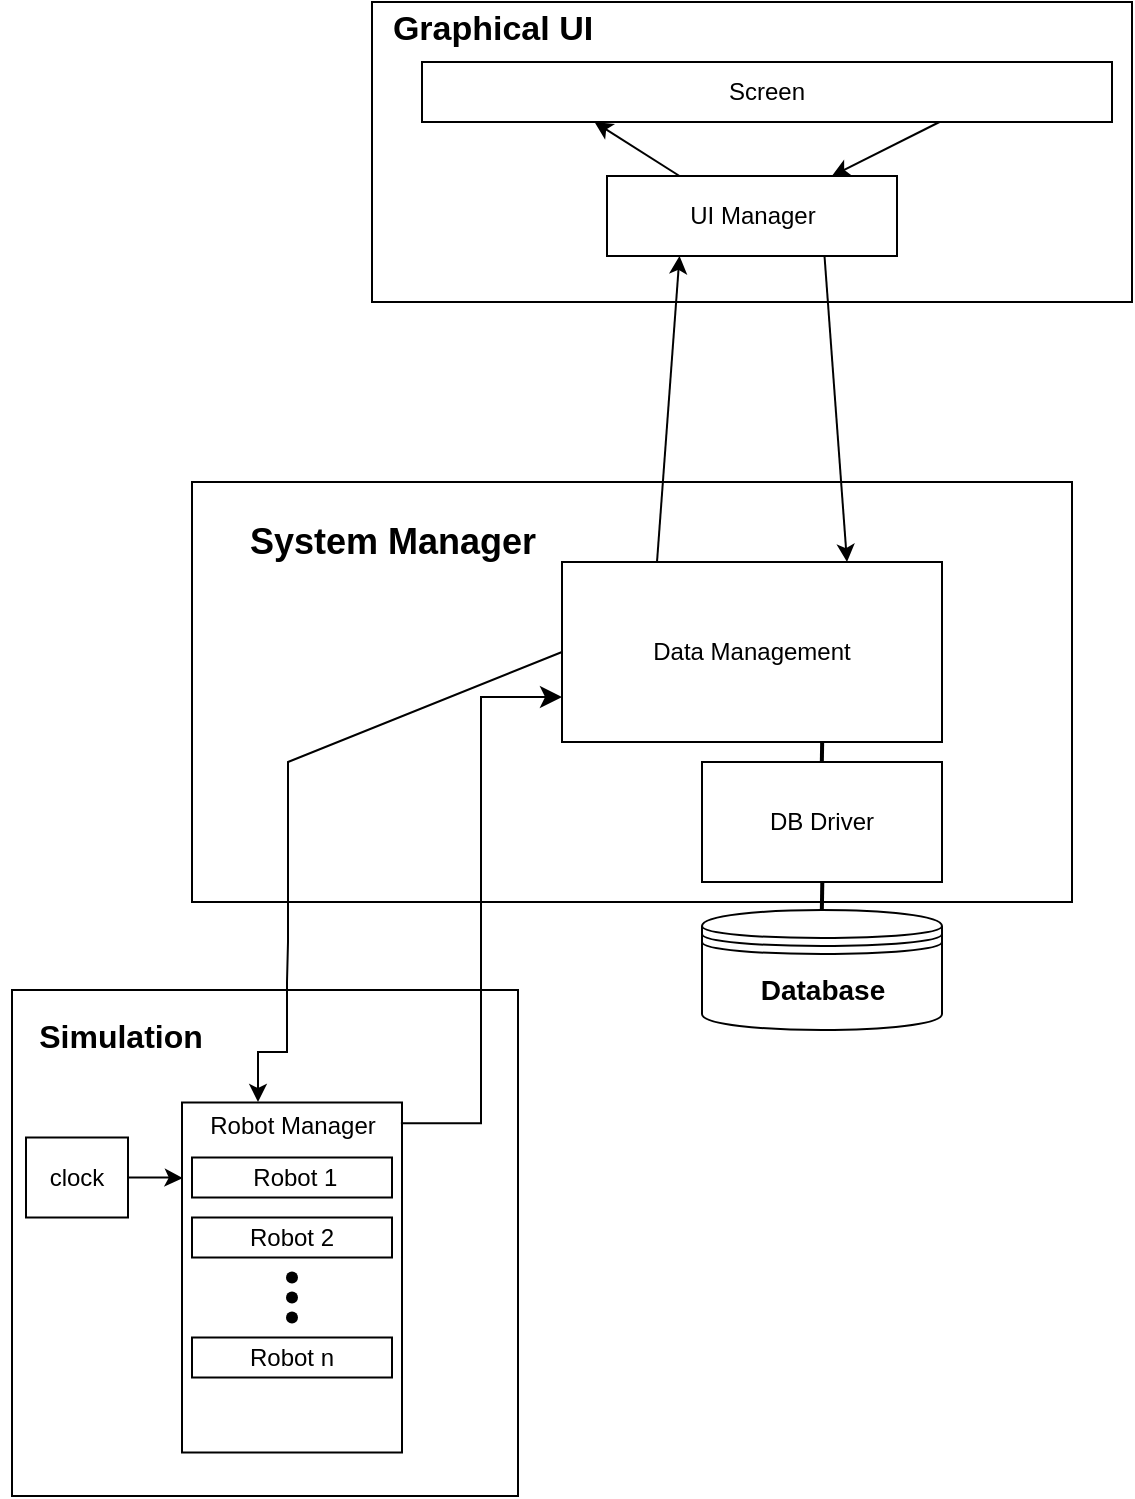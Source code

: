 <mxfile version="25.0.3">
  <diagram name="Page-1" id="lcvmRSjOZuHcPbLHE8Cq">
    <mxGraphModel dx="989" dy="486" grid="0" gridSize="10" guides="1" tooltips="1" connect="1" arrows="1" fold="1" page="1" pageScale="1" pageWidth="850" pageHeight="1100" math="0" shadow="0">
      <root>
        <mxCell id="0" />
        <mxCell id="1" parent="0" />
        <mxCell id="msmH5EXSjasn9MA0lJyU-74" value="" style="rounded=0;whiteSpace=wrap;html=1;" parent="1" vertex="1">
          <mxGeometry x="310" y="170" width="380" height="150" as="geometry" />
        </mxCell>
        <mxCell id="msmH5EXSjasn9MA0lJyU-13" value="" style="whiteSpace=wrap;html=1;aspect=fixed;" parent="1" vertex="1">
          <mxGeometry x="130" y="664" width="253" height="253" as="geometry" />
        </mxCell>
        <mxCell id="msmH5EXSjasn9MA0lJyU-10" value="" style="rounded=0;whiteSpace=wrap;html=1;" parent="1" vertex="1">
          <mxGeometry x="220" y="410" width="440" height="210" as="geometry" />
        </mxCell>
        <mxCell id="msmH5EXSjasn9MA0lJyU-8" value="" style="line;strokeWidth=2;html=1;rotation=-89;" parent="1" vertex="1">
          <mxGeometry x="525" y="540" width="20" height="10" as="geometry" />
        </mxCell>
        <mxCell id="msmH5EXSjasn9MA0lJyU-5" value="" style="line;strokeWidth=2;html=1;rotation=-89;" parent="1" vertex="1">
          <mxGeometry x="525" y="614" width="20" height="10" as="geometry" />
        </mxCell>
        <mxCell id="msmH5EXSjasn9MA0lJyU-1" value="Data Management" style="rounded=0;whiteSpace=wrap;html=1;" parent="1" vertex="1">
          <mxGeometry x="405" y="450" width="190" height="90" as="geometry" />
        </mxCell>
        <mxCell id="msmH5EXSjasn9MA0lJyU-2" value="DB Driver" style="rounded=0;whiteSpace=wrap;html=1;" parent="1" vertex="1">
          <mxGeometry x="475" y="550" width="120" height="60" as="geometry" />
        </mxCell>
        <mxCell id="msmH5EXSjasn9MA0lJyU-3" value="" style="shape=datastore;whiteSpace=wrap;html=1;" parent="1" vertex="1">
          <mxGeometry x="475" y="624" width="120" height="60" as="geometry" />
        </mxCell>
        <mxCell id="msmH5EXSjasn9MA0lJyU-53" style="edgeStyle=orthogonalEdgeStyle;rounded=0;orthogonalLoop=1;jettySize=auto;html=1;exitX=0.5;exitY=0;exitDx=0;exitDy=0;" parent="1" edge="1">
          <mxGeometry relative="1" as="geometry">
            <mxPoint x="267.5" y="660" as="sourcePoint" />
            <mxPoint x="253" y="720" as="targetPoint" />
            <Array as="points">
              <mxPoint x="268" y="695" />
              <mxPoint x="253" y="695" />
              <mxPoint x="253" y="700" />
            </Array>
          </mxGeometry>
        </mxCell>
        <mxCell id="msmH5EXSjasn9MA0lJyU-14" value="clock" style="rounded=0;whiteSpace=wrap;html=1;" parent="1" vertex="1">
          <mxGeometry x="137" y="737.75" width="51" height="40" as="geometry" />
        </mxCell>
        <mxCell id="Z3-9rGz5ZyOG3mZD8ffN-1" value="" style="rounded=0;whiteSpace=wrap;html=1;" parent="1" vertex="1">
          <mxGeometry x="215" y="720.25" width="110" height="175" as="geometry" />
        </mxCell>
        <mxCell id="msmH5EXSjasn9MA0lJyU-18" value="&amp;nbsp;Robot 1" style="rounded=0;whiteSpace=wrap;html=1;" parent="1" vertex="1">
          <mxGeometry x="220" y="747.75" width="100" height="20" as="geometry" />
        </mxCell>
        <mxCell id="msmH5EXSjasn9MA0lJyU-19" value="Robot 2" style="rounded=0;whiteSpace=wrap;html=1;" parent="1" vertex="1">
          <mxGeometry x="220" y="777.75" width="100" height="20" as="geometry" />
        </mxCell>
        <mxCell id="msmH5EXSjasn9MA0lJyU-21" value="Robot n" style="rounded=0;whiteSpace=wrap;html=1;" parent="1" vertex="1">
          <mxGeometry x="220" y="837.75" width="100" height="20" as="geometry" />
        </mxCell>
        <mxCell id="msmH5EXSjasn9MA0lJyU-39" value="" style="endArrow=none;html=1;rounded=0;entryX=0;entryY=0.5;entryDx=0;entryDy=0;exitX=0.5;exitY=0;exitDx=0;exitDy=0;" parent="1" target="msmH5EXSjasn9MA0lJyU-1" edge="1">
          <mxGeometry width="50" height="50" relative="1" as="geometry">
            <mxPoint x="267.5" y="660" as="sourcePoint" />
            <mxPoint x="410" y="610" as="targetPoint" />
            <Array as="points">
              <mxPoint x="268" y="640" />
              <mxPoint x="268" y="620" />
              <mxPoint x="268" y="550" />
            </Array>
          </mxGeometry>
        </mxCell>
        <mxCell id="msmH5EXSjasn9MA0lJyU-52" value="Simulation" style="text;strokeColor=none;fillColor=none;html=1;fontSize=16;fontStyle=1;verticalAlign=middle;align=center;" parent="1" vertex="1">
          <mxGeometry x="124" y="674" width="120" height="26" as="geometry" />
        </mxCell>
        <mxCell id="msmH5EXSjasn9MA0lJyU-58" value="System Manager" style="text;strokeColor=none;fillColor=none;html=1;fontSize=18;fontStyle=1;verticalAlign=middle;align=center;" parent="1" vertex="1">
          <mxGeometry x="270" y="420" width="100" height="40" as="geometry" />
        </mxCell>
        <mxCell id="msmH5EXSjasn9MA0lJyU-59" value="Database" style="text;strokeColor=none;fillColor=none;html=1;fontSize=14;fontStyle=1;verticalAlign=middle;align=center;" parent="1" vertex="1">
          <mxGeometry x="485" y="644" width="100" height="40" as="geometry" />
        </mxCell>
        <mxCell id="msmH5EXSjasn9MA0lJyU-62" value="Screen" style="rounded=0;whiteSpace=wrap;html=1;" parent="1" vertex="1">
          <mxGeometry x="335" y="200" width="345" height="30" as="geometry" />
        </mxCell>
        <mxCell id="msmH5EXSjasn9MA0lJyU-63" value="UI Manager" style="rounded=0;whiteSpace=wrap;html=1;" parent="1" vertex="1">
          <mxGeometry x="427.5" y="257" width="145" height="40" as="geometry" />
        </mxCell>
        <mxCell id="msmH5EXSjasn9MA0lJyU-75" value="Graphical UI" style="text;strokeColor=none;fillColor=none;html=1;fontSize=17;fontStyle=1;verticalAlign=middle;align=center;" parent="1" vertex="1">
          <mxGeometry x="320" y="178" width="100" height="12" as="geometry" />
        </mxCell>
        <mxCell id="msmH5EXSjasn9MA0lJyU-77" value="" style="shape=waypoint;sketch=0;fillStyle=solid;size=6;pointerEvents=1;points=[];fillColor=none;resizable=0;rotatable=0;perimeter=centerPerimeter;snapToPoint=1;" parent="1" vertex="1">
          <mxGeometry x="260" y="797.75" width="20" height="20" as="geometry" />
        </mxCell>
        <mxCell id="msmH5EXSjasn9MA0lJyU-78" value="" style="shape=waypoint;sketch=0;fillStyle=solid;size=6;pointerEvents=1;points=[];fillColor=none;resizable=0;rotatable=0;perimeter=centerPerimeter;snapToPoint=1;" parent="1" vertex="1">
          <mxGeometry x="260" y="807.75" width="20" height="20" as="geometry" />
        </mxCell>
        <mxCell id="msmH5EXSjasn9MA0lJyU-79" value="" style="shape=waypoint;sketch=0;fillStyle=solid;size=6;pointerEvents=1;points=[];fillColor=none;resizable=0;rotatable=0;perimeter=centerPerimeter;snapToPoint=1;" parent="1" vertex="1">
          <mxGeometry x="260" y="817.75" width="20" height="20" as="geometry" />
        </mxCell>
        <mxCell id="msmH5EXSjasn9MA0lJyU-80" value="" style="edgeStyle=elbowEdgeStyle;elbow=horizontal;endArrow=classic;html=1;curved=0;rounded=0;endSize=8;startSize=8;exitX=0.995;exitY=0.059;exitDx=0;exitDy=0;entryX=0;entryY=0.75;entryDx=0;entryDy=0;exitPerimeter=0;" parent="1" source="Z3-9rGz5ZyOG3mZD8ffN-1" target="msmH5EXSjasn9MA0lJyU-1" edge="1">
          <mxGeometry width="50" height="50" relative="1" as="geometry">
            <mxPoint x="345" y="700" as="sourcePoint" />
            <mxPoint x="440" y="610" as="targetPoint" />
          </mxGeometry>
        </mxCell>
        <mxCell id="Z3-9rGz5ZyOG3mZD8ffN-2" value="&lt;span style=&quot;font-weight: normal;&quot;&gt;&lt;font style=&quot;font-size: 12px;&quot;&gt;Robot Manager&lt;/font&gt;&lt;/span&gt;" style="text;strokeColor=none;fillColor=none;html=1;fontSize=24;fontStyle=1;verticalAlign=middle;align=center;" parent="1" vertex="1">
          <mxGeometry x="220" y="707.75" width="100" height="40" as="geometry" />
        </mxCell>
        <mxCell id="vW4kJYNZis32-iAwqViB-1" value="" style="endArrow=classic;html=1;rounded=0;exitX=0.75;exitY=1;exitDx=0;exitDy=0;entryX=0.75;entryY=0;entryDx=0;entryDy=0;" parent="1" source="msmH5EXSjasn9MA0lJyU-63" target="msmH5EXSjasn9MA0lJyU-1" edge="1">
          <mxGeometry width="50" height="50" relative="1" as="geometry">
            <mxPoint x="398" y="349" as="sourcePoint" />
            <mxPoint x="460" y="356" as="targetPoint" />
          </mxGeometry>
        </mxCell>
        <mxCell id="vW4kJYNZis32-iAwqViB-3" value="" style="endArrow=classic;html=1;rounded=0;exitX=0.75;exitY=1;exitDx=0;exitDy=0;" parent="1" source="msmH5EXSjasn9MA0lJyU-62" target="msmH5EXSjasn9MA0lJyU-63" edge="1">
          <mxGeometry width="50" height="50" relative="1" as="geometry">
            <mxPoint x="474" y="307" as="sourcePoint" />
            <mxPoint x="463" y="460" as="targetPoint" />
          </mxGeometry>
        </mxCell>
        <mxCell id="vW4kJYNZis32-iAwqViB-4" value="" style="endArrow=classic;html=1;rounded=0;exitX=0.25;exitY=0;exitDx=0;exitDy=0;entryX=0.25;entryY=1;entryDx=0;entryDy=0;" parent="1" source="msmH5EXSjasn9MA0lJyU-1" target="msmH5EXSjasn9MA0lJyU-63" edge="1">
          <mxGeometry width="50" height="50" relative="1" as="geometry">
            <mxPoint x="425" y="488" as="sourcePoint" />
            <mxPoint x="413" y="335" as="targetPoint" />
          </mxGeometry>
        </mxCell>
        <mxCell id="vW4kJYNZis32-iAwqViB-5" value="" style="endArrow=classic;html=1;rounded=0;exitX=0.25;exitY=0;exitDx=0;exitDy=0;entryX=0.25;entryY=1;entryDx=0;entryDy=0;" parent="1" source="msmH5EXSjasn9MA0lJyU-63" target="msmH5EXSjasn9MA0lJyU-62" edge="1">
          <mxGeometry width="50" height="50" relative="1" as="geometry">
            <mxPoint x="398" y="398" as="sourcePoint" />
            <mxPoint x="448" y="348" as="targetPoint" />
          </mxGeometry>
        </mxCell>
        <mxCell id="MxCqitWd1O8Vu2MLBTUF-1" style="edgeStyle=orthogonalEdgeStyle;rounded=0;orthogonalLoop=1;jettySize=auto;html=1;entryX=0.003;entryY=0.216;entryDx=0;entryDy=0;entryPerimeter=0;" parent="1" source="msmH5EXSjasn9MA0lJyU-14" target="Z3-9rGz5ZyOG3mZD8ffN-1" edge="1">
          <mxGeometry relative="1" as="geometry" />
        </mxCell>
      </root>
    </mxGraphModel>
  </diagram>
</mxfile>

